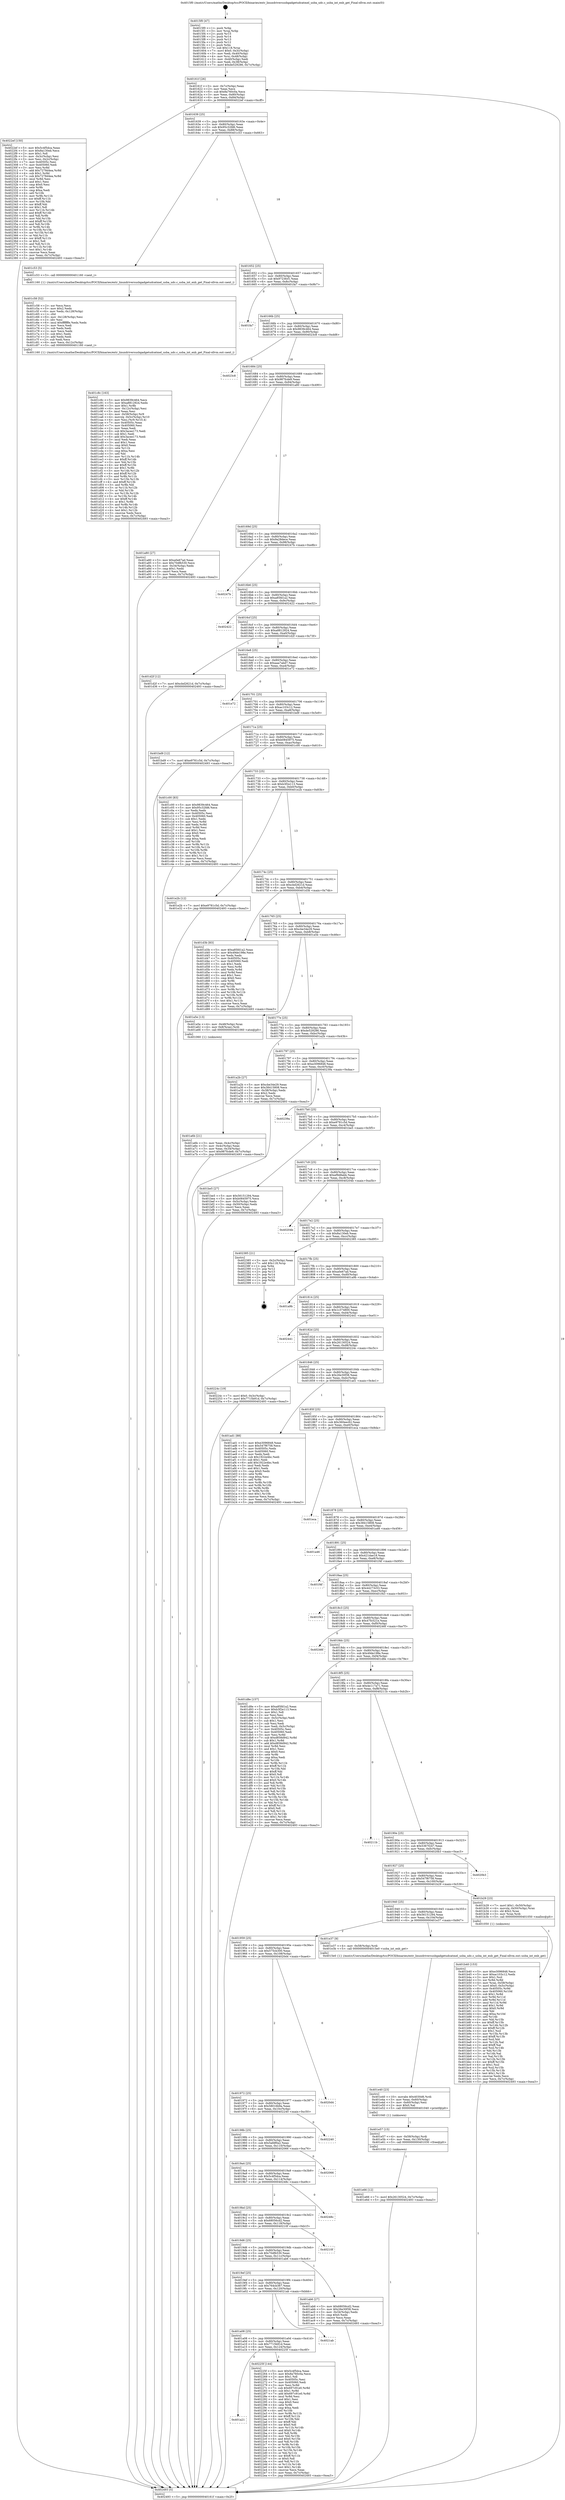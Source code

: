 digraph "0x4015f0" {
  label = "0x4015f0 (/mnt/c/Users/mathe/Desktop/tcc/POCII/binaries/extr_linuxdriversusbgadgetudcatmel_usba_udc.c_usba_int_enb_get_Final-ollvm.out::main(0))"
  labelloc = "t"
  node[shape=record]

  Entry [label="",width=0.3,height=0.3,shape=circle,fillcolor=black,style=filled]
  "0x40161f" [label="{
     0x40161f [26]\l
     | [instrs]\l
     &nbsp;&nbsp;0x40161f \<+3\>: mov -0x7c(%rbp),%eax\l
     &nbsp;&nbsp;0x401622 \<+2\>: mov %eax,%ecx\l
     &nbsp;&nbsp;0x401624 \<+6\>: sub $0x8a760c0a,%ecx\l
     &nbsp;&nbsp;0x40162a \<+3\>: mov %eax,-0x80(%rbp)\l
     &nbsp;&nbsp;0x40162d \<+6\>: mov %ecx,-0x84(%rbp)\l
     &nbsp;&nbsp;0x401633 \<+6\>: je 00000000004022ef \<main+0xcff\>\l
  }"]
  "0x4022ef" [label="{
     0x4022ef [150]\l
     | [instrs]\l
     &nbsp;&nbsp;0x4022ef \<+5\>: mov $0x5c4f5dca,%eax\l
     &nbsp;&nbsp;0x4022f4 \<+5\>: mov $0x8a130eb,%ecx\l
     &nbsp;&nbsp;0x4022f9 \<+2\>: mov $0x1,%dl\l
     &nbsp;&nbsp;0x4022fb \<+3\>: mov -0x3c(%rbp),%esi\l
     &nbsp;&nbsp;0x4022fe \<+3\>: mov %esi,-0x2c(%rbp)\l
     &nbsp;&nbsp;0x402301 \<+7\>: mov 0x40505c,%esi\l
     &nbsp;&nbsp;0x402308 \<+7\>: mov 0x405060,%edi\l
     &nbsp;&nbsp;0x40230f \<+3\>: mov %esi,%r8d\l
     &nbsp;&nbsp;0x402312 \<+7\>: add $0x7278d4ea,%r8d\l
     &nbsp;&nbsp;0x402319 \<+4\>: sub $0x1,%r8d\l
     &nbsp;&nbsp;0x40231d \<+7\>: sub $0x7278d4ea,%r8d\l
     &nbsp;&nbsp;0x402324 \<+4\>: imul %r8d,%esi\l
     &nbsp;&nbsp;0x402328 \<+3\>: and $0x1,%esi\l
     &nbsp;&nbsp;0x40232b \<+3\>: cmp $0x0,%esi\l
     &nbsp;&nbsp;0x40232e \<+4\>: sete %r9b\l
     &nbsp;&nbsp;0x402332 \<+3\>: cmp $0xa,%edi\l
     &nbsp;&nbsp;0x402335 \<+4\>: setl %r10b\l
     &nbsp;&nbsp;0x402339 \<+3\>: mov %r9b,%r11b\l
     &nbsp;&nbsp;0x40233c \<+4\>: xor $0xff,%r11b\l
     &nbsp;&nbsp;0x402340 \<+3\>: mov %r10b,%bl\l
     &nbsp;&nbsp;0x402343 \<+3\>: xor $0xff,%bl\l
     &nbsp;&nbsp;0x402346 \<+3\>: xor $0x1,%dl\l
     &nbsp;&nbsp;0x402349 \<+3\>: mov %r11b,%r14b\l
     &nbsp;&nbsp;0x40234c \<+4\>: and $0xff,%r14b\l
     &nbsp;&nbsp;0x402350 \<+3\>: and %dl,%r9b\l
     &nbsp;&nbsp;0x402353 \<+3\>: mov %bl,%r15b\l
     &nbsp;&nbsp;0x402356 \<+4\>: and $0xff,%r15b\l
     &nbsp;&nbsp;0x40235a \<+3\>: and %dl,%r10b\l
     &nbsp;&nbsp;0x40235d \<+3\>: or %r9b,%r14b\l
     &nbsp;&nbsp;0x402360 \<+3\>: or %r10b,%r15b\l
     &nbsp;&nbsp;0x402363 \<+3\>: xor %r15b,%r14b\l
     &nbsp;&nbsp;0x402366 \<+3\>: or %bl,%r11b\l
     &nbsp;&nbsp;0x402369 \<+4\>: xor $0xff,%r11b\l
     &nbsp;&nbsp;0x40236d \<+3\>: or $0x1,%dl\l
     &nbsp;&nbsp;0x402370 \<+3\>: and %dl,%r11b\l
     &nbsp;&nbsp;0x402373 \<+3\>: or %r11b,%r14b\l
     &nbsp;&nbsp;0x402376 \<+4\>: test $0x1,%r14b\l
     &nbsp;&nbsp;0x40237a \<+3\>: cmovne %ecx,%eax\l
     &nbsp;&nbsp;0x40237d \<+3\>: mov %eax,-0x7c(%rbp)\l
     &nbsp;&nbsp;0x402380 \<+5\>: jmp 0000000000402493 \<main+0xea3\>\l
  }"]
  "0x401639" [label="{
     0x401639 [25]\l
     | [instrs]\l
     &nbsp;&nbsp;0x401639 \<+5\>: jmp 000000000040163e \<main+0x4e\>\l
     &nbsp;&nbsp;0x40163e \<+3\>: mov -0x80(%rbp),%eax\l
     &nbsp;&nbsp;0x401641 \<+5\>: sub $0x95c32fd6,%eax\l
     &nbsp;&nbsp;0x401646 \<+6\>: mov %eax,-0x88(%rbp)\l
     &nbsp;&nbsp;0x40164c \<+6\>: je 0000000000401c53 \<main+0x663\>\l
  }"]
  Exit [label="",width=0.3,height=0.3,shape=circle,fillcolor=black,style=filled,peripheries=2]
  "0x401c53" [label="{
     0x401c53 [5]\l
     | [instrs]\l
     &nbsp;&nbsp;0x401c53 \<+5\>: call 0000000000401160 \<next_i\>\l
     | [calls]\l
     &nbsp;&nbsp;0x401160 \{1\} (/mnt/c/Users/mathe/Desktop/tcc/POCII/binaries/extr_linuxdriversusbgadgetudcatmel_usba_udc.c_usba_int_enb_get_Final-ollvm.out::next_i)\l
  }"]
  "0x401652" [label="{
     0x401652 [25]\l
     | [instrs]\l
     &nbsp;&nbsp;0x401652 \<+5\>: jmp 0000000000401657 \<main+0x67\>\l
     &nbsp;&nbsp;0x401657 \<+3\>: mov -0x80(%rbp),%eax\l
     &nbsp;&nbsp;0x40165a \<+5\>: sub $0x9723fcf1,%eax\l
     &nbsp;&nbsp;0x40165f \<+6\>: mov %eax,-0x8c(%rbp)\l
     &nbsp;&nbsp;0x401665 \<+6\>: je 0000000000401fa7 \<main+0x9b7\>\l
  }"]
  "0x401a21" [label="{
     0x401a21\l
  }", style=dashed]
  "0x401fa7" [label="{
     0x401fa7\l
  }", style=dashed]
  "0x40166b" [label="{
     0x40166b [25]\l
     | [instrs]\l
     &nbsp;&nbsp;0x40166b \<+5\>: jmp 0000000000401670 \<main+0x80\>\l
     &nbsp;&nbsp;0x401670 \<+3\>: mov -0x80(%rbp),%eax\l
     &nbsp;&nbsp;0x401673 \<+5\>: sub $0x9839c464,%eax\l
     &nbsp;&nbsp;0x401678 \<+6\>: mov %eax,-0x90(%rbp)\l
     &nbsp;&nbsp;0x40167e \<+6\>: je 00000000004023c8 \<main+0xdd8\>\l
  }"]
  "0x40225f" [label="{
     0x40225f [144]\l
     | [instrs]\l
     &nbsp;&nbsp;0x40225f \<+5\>: mov $0x5c4f5dca,%eax\l
     &nbsp;&nbsp;0x402264 \<+5\>: mov $0x8a760c0a,%ecx\l
     &nbsp;&nbsp;0x402269 \<+2\>: mov $0x1,%dl\l
     &nbsp;&nbsp;0x40226b \<+7\>: mov 0x40505c,%esi\l
     &nbsp;&nbsp;0x402272 \<+7\>: mov 0x405060,%edi\l
     &nbsp;&nbsp;0x402279 \<+3\>: mov %esi,%r8d\l
     &nbsp;&nbsp;0x40227c \<+7\>: sub $0x697c91e0,%r8d\l
     &nbsp;&nbsp;0x402283 \<+4\>: sub $0x1,%r8d\l
     &nbsp;&nbsp;0x402287 \<+7\>: add $0x697c91e0,%r8d\l
     &nbsp;&nbsp;0x40228e \<+4\>: imul %r8d,%esi\l
     &nbsp;&nbsp;0x402292 \<+3\>: and $0x1,%esi\l
     &nbsp;&nbsp;0x402295 \<+3\>: cmp $0x0,%esi\l
     &nbsp;&nbsp;0x402298 \<+4\>: sete %r9b\l
     &nbsp;&nbsp;0x40229c \<+3\>: cmp $0xa,%edi\l
     &nbsp;&nbsp;0x40229f \<+4\>: setl %r10b\l
     &nbsp;&nbsp;0x4022a3 \<+3\>: mov %r9b,%r11b\l
     &nbsp;&nbsp;0x4022a6 \<+4\>: xor $0xff,%r11b\l
     &nbsp;&nbsp;0x4022aa \<+3\>: mov %r10b,%bl\l
     &nbsp;&nbsp;0x4022ad \<+3\>: xor $0xff,%bl\l
     &nbsp;&nbsp;0x4022b0 \<+3\>: xor $0x0,%dl\l
     &nbsp;&nbsp;0x4022b3 \<+3\>: mov %r11b,%r14b\l
     &nbsp;&nbsp;0x4022b6 \<+4\>: and $0x0,%r14b\l
     &nbsp;&nbsp;0x4022ba \<+3\>: and %dl,%r9b\l
     &nbsp;&nbsp;0x4022bd \<+3\>: mov %bl,%r15b\l
     &nbsp;&nbsp;0x4022c0 \<+4\>: and $0x0,%r15b\l
     &nbsp;&nbsp;0x4022c4 \<+3\>: and %dl,%r10b\l
     &nbsp;&nbsp;0x4022c7 \<+3\>: or %r9b,%r14b\l
     &nbsp;&nbsp;0x4022ca \<+3\>: or %r10b,%r15b\l
     &nbsp;&nbsp;0x4022cd \<+3\>: xor %r15b,%r14b\l
     &nbsp;&nbsp;0x4022d0 \<+3\>: or %bl,%r11b\l
     &nbsp;&nbsp;0x4022d3 \<+4\>: xor $0xff,%r11b\l
     &nbsp;&nbsp;0x4022d7 \<+3\>: or $0x0,%dl\l
     &nbsp;&nbsp;0x4022da \<+3\>: and %dl,%r11b\l
     &nbsp;&nbsp;0x4022dd \<+3\>: or %r11b,%r14b\l
     &nbsp;&nbsp;0x4022e0 \<+4\>: test $0x1,%r14b\l
     &nbsp;&nbsp;0x4022e4 \<+3\>: cmovne %ecx,%eax\l
     &nbsp;&nbsp;0x4022e7 \<+3\>: mov %eax,-0x7c(%rbp)\l
     &nbsp;&nbsp;0x4022ea \<+5\>: jmp 0000000000402493 \<main+0xea3\>\l
  }"]
  "0x4023c8" [label="{
     0x4023c8\l
  }", style=dashed]
  "0x401684" [label="{
     0x401684 [25]\l
     | [instrs]\l
     &nbsp;&nbsp;0x401684 \<+5\>: jmp 0000000000401689 \<main+0x99\>\l
     &nbsp;&nbsp;0x401689 \<+3\>: mov -0x80(%rbp),%eax\l
     &nbsp;&nbsp;0x40168c \<+5\>: sub $0x987fcde9,%eax\l
     &nbsp;&nbsp;0x401691 \<+6\>: mov %eax,-0x94(%rbp)\l
     &nbsp;&nbsp;0x401697 \<+6\>: je 0000000000401a80 \<main+0x490\>\l
  }"]
  "0x401a08" [label="{
     0x401a08 [25]\l
     | [instrs]\l
     &nbsp;&nbsp;0x401a08 \<+5\>: jmp 0000000000401a0d \<main+0x41d\>\l
     &nbsp;&nbsp;0x401a0d \<+3\>: mov -0x80(%rbp),%eax\l
     &nbsp;&nbsp;0x401a10 \<+5\>: sub $0x7715b91d,%eax\l
     &nbsp;&nbsp;0x401a15 \<+6\>: mov %eax,-0x124(%rbp)\l
     &nbsp;&nbsp;0x401a1b \<+6\>: je 000000000040225f \<main+0xc6f\>\l
  }"]
  "0x401a80" [label="{
     0x401a80 [27]\l
     | [instrs]\l
     &nbsp;&nbsp;0x401a80 \<+5\>: mov $0xa0e67ad,%eax\l
     &nbsp;&nbsp;0x401a85 \<+5\>: mov $0x70dfb530,%ecx\l
     &nbsp;&nbsp;0x401a8a \<+3\>: mov -0x34(%rbp),%edx\l
     &nbsp;&nbsp;0x401a8d \<+3\>: cmp $0x1,%edx\l
     &nbsp;&nbsp;0x401a90 \<+3\>: cmovl %ecx,%eax\l
     &nbsp;&nbsp;0x401a93 \<+3\>: mov %eax,-0x7c(%rbp)\l
     &nbsp;&nbsp;0x401a96 \<+5\>: jmp 0000000000402493 \<main+0xea3\>\l
  }"]
  "0x40169d" [label="{
     0x40169d [25]\l
     | [instrs]\l
     &nbsp;&nbsp;0x40169d \<+5\>: jmp 00000000004016a2 \<main+0xb2\>\l
     &nbsp;&nbsp;0x4016a2 \<+3\>: mov -0x80(%rbp),%eax\l
     &nbsp;&nbsp;0x4016a5 \<+5\>: sub $0x9a28dece,%eax\l
     &nbsp;&nbsp;0x4016aa \<+6\>: mov %eax,-0x98(%rbp)\l
     &nbsp;&nbsp;0x4016b0 \<+6\>: je 000000000040247b \<main+0xe8b\>\l
  }"]
  "0x4021ab" [label="{
     0x4021ab\l
  }", style=dashed]
  "0x40247b" [label="{
     0x40247b\l
  }", style=dashed]
  "0x4016b6" [label="{
     0x4016b6 [25]\l
     | [instrs]\l
     &nbsp;&nbsp;0x4016b6 \<+5\>: jmp 00000000004016bb \<main+0xcb\>\l
     &nbsp;&nbsp;0x4016bb \<+3\>: mov -0x80(%rbp),%eax\l
     &nbsp;&nbsp;0x4016be \<+5\>: sub $0xa85fd1a2,%eax\l
     &nbsp;&nbsp;0x4016c3 \<+6\>: mov %eax,-0x9c(%rbp)\l
     &nbsp;&nbsp;0x4016c9 \<+6\>: je 0000000000402422 \<main+0xe32\>\l
  }"]
  "0x401e66" [label="{
     0x401e66 [12]\l
     | [instrs]\l
     &nbsp;&nbsp;0x401e66 \<+7\>: movl $0x26130524,-0x7c(%rbp)\l
     &nbsp;&nbsp;0x401e6d \<+5\>: jmp 0000000000402493 \<main+0xea3\>\l
  }"]
  "0x402422" [label="{
     0x402422\l
  }", style=dashed]
  "0x4016cf" [label="{
     0x4016cf [25]\l
     | [instrs]\l
     &nbsp;&nbsp;0x4016cf \<+5\>: jmp 00000000004016d4 \<main+0xe4\>\l
     &nbsp;&nbsp;0x4016d4 \<+3\>: mov -0x80(%rbp),%eax\l
     &nbsp;&nbsp;0x4016d7 \<+5\>: sub $0xa8812924,%eax\l
     &nbsp;&nbsp;0x4016dc \<+6\>: mov %eax,-0xa0(%rbp)\l
     &nbsp;&nbsp;0x4016e2 \<+6\>: je 0000000000401d2f \<main+0x73f\>\l
  }"]
  "0x401e57" [label="{
     0x401e57 [15]\l
     | [instrs]\l
     &nbsp;&nbsp;0x401e57 \<+4\>: mov -0x58(%rbp),%rdi\l
     &nbsp;&nbsp;0x401e5b \<+6\>: mov %eax,-0x130(%rbp)\l
     &nbsp;&nbsp;0x401e61 \<+5\>: call 0000000000401030 \<free@plt\>\l
     | [calls]\l
     &nbsp;&nbsp;0x401030 \{1\} (unknown)\l
  }"]
  "0x401d2f" [label="{
     0x401d2f [12]\l
     | [instrs]\l
     &nbsp;&nbsp;0x401d2f \<+7\>: movl $0xcbd2621d,-0x7c(%rbp)\l
     &nbsp;&nbsp;0x401d36 \<+5\>: jmp 0000000000402493 \<main+0xea3\>\l
  }"]
  "0x4016e8" [label="{
     0x4016e8 [25]\l
     | [instrs]\l
     &nbsp;&nbsp;0x4016e8 \<+5\>: jmp 00000000004016ed \<main+0xfd\>\l
     &nbsp;&nbsp;0x4016ed \<+3\>: mov -0x80(%rbp),%eax\l
     &nbsp;&nbsp;0x4016f0 \<+5\>: sub $0xaaa7abd7,%eax\l
     &nbsp;&nbsp;0x4016f5 \<+6\>: mov %eax,-0xa4(%rbp)\l
     &nbsp;&nbsp;0x4016fb \<+6\>: je 0000000000401e72 \<main+0x882\>\l
  }"]
  "0x401e40" [label="{
     0x401e40 [23]\l
     | [instrs]\l
     &nbsp;&nbsp;0x401e40 \<+10\>: movabs $0x4030d6,%rdi\l
     &nbsp;&nbsp;0x401e4a \<+3\>: mov %eax,-0x60(%rbp)\l
     &nbsp;&nbsp;0x401e4d \<+3\>: mov -0x60(%rbp),%esi\l
     &nbsp;&nbsp;0x401e50 \<+2\>: mov $0x0,%al\l
     &nbsp;&nbsp;0x401e52 \<+5\>: call 0000000000401040 \<printf@plt\>\l
     | [calls]\l
     &nbsp;&nbsp;0x401040 \{1\} (unknown)\l
  }"]
  "0x401e72" [label="{
     0x401e72\l
  }", style=dashed]
  "0x401701" [label="{
     0x401701 [25]\l
     | [instrs]\l
     &nbsp;&nbsp;0x401701 \<+5\>: jmp 0000000000401706 \<main+0x116\>\l
     &nbsp;&nbsp;0x401706 \<+3\>: mov -0x80(%rbp),%eax\l
     &nbsp;&nbsp;0x401709 \<+5\>: sub $0xac103c12,%eax\l
     &nbsp;&nbsp;0x40170e \<+6\>: mov %eax,-0xa8(%rbp)\l
     &nbsp;&nbsp;0x401714 \<+6\>: je 0000000000401bd9 \<main+0x5e9\>\l
  }"]
  "0x401c8c" [label="{
     0x401c8c [163]\l
     | [instrs]\l
     &nbsp;&nbsp;0x401c8c \<+5\>: mov $0x9839c464,%ecx\l
     &nbsp;&nbsp;0x401c91 \<+5\>: mov $0xa8812924,%edx\l
     &nbsp;&nbsp;0x401c96 \<+3\>: mov $0x1,%r8b\l
     &nbsp;&nbsp;0x401c99 \<+6\>: mov -0x12c(%rbp),%esi\l
     &nbsp;&nbsp;0x401c9f \<+3\>: imul %eax,%esi\l
     &nbsp;&nbsp;0x401ca2 \<+4\>: mov -0x58(%rbp),%r9\l
     &nbsp;&nbsp;0x401ca6 \<+4\>: movslq -0x5c(%rbp),%r10\l
     &nbsp;&nbsp;0x401caa \<+4\>: mov %esi,(%r9,%r10,4)\l
     &nbsp;&nbsp;0x401cae \<+7\>: mov 0x40505c,%eax\l
     &nbsp;&nbsp;0x401cb5 \<+7\>: mov 0x405060,%esi\l
     &nbsp;&nbsp;0x401cbc \<+2\>: mov %eax,%edi\l
     &nbsp;&nbsp;0x401cbe \<+6\>: sub $0x3acee173,%edi\l
     &nbsp;&nbsp;0x401cc4 \<+3\>: sub $0x1,%edi\l
     &nbsp;&nbsp;0x401cc7 \<+6\>: add $0x3acee173,%edi\l
     &nbsp;&nbsp;0x401ccd \<+3\>: imul %edi,%eax\l
     &nbsp;&nbsp;0x401cd0 \<+3\>: and $0x1,%eax\l
     &nbsp;&nbsp;0x401cd3 \<+3\>: cmp $0x0,%eax\l
     &nbsp;&nbsp;0x401cd6 \<+4\>: sete %r11b\l
     &nbsp;&nbsp;0x401cda \<+3\>: cmp $0xa,%esi\l
     &nbsp;&nbsp;0x401cdd \<+3\>: setl %bl\l
     &nbsp;&nbsp;0x401ce0 \<+3\>: mov %r11b,%r14b\l
     &nbsp;&nbsp;0x401ce3 \<+4\>: xor $0xff,%r14b\l
     &nbsp;&nbsp;0x401ce7 \<+3\>: mov %bl,%r15b\l
     &nbsp;&nbsp;0x401cea \<+4\>: xor $0xff,%r15b\l
     &nbsp;&nbsp;0x401cee \<+4\>: xor $0x1,%r8b\l
     &nbsp;&nbsp;0x401cf2 \<+3\>: mov %r14b,%r12b\l
     &nbsp;&nbsp;0x401cf5 \<+4\>: and $0xff,%r12b\l
     &nbsp;&nbsp;0x401cf9 \<+3\>: and %r8b,%r11b\l
     &nbsp;&nbsp;0x401cfc \<+3\>: mov %r15b,%r13b\l
     &nbsp;&nbsp;0x401cff \<+4\>: and $0xff,%r13b\l
     &nbsp;&nbsp;0x401d03 \<+3\>: and %r8b,%bl\l
     &nbsp;&nbsp;0x401d06 \<+3\>: or %r11b,%r12b\l
     &nbsp;&nbsp;0x401d09 \<+3\>: or %bl,%r13b\l
     &nbsp;&nbsp;0x401d0c \<+3\>: xor %r13b,%r12b\l
     &nbsp;&nbsp;0x401d0f \<+3\>: or %r15b,%r14b\l
     &nbsp;&nbsp;0x401d12 \<+4\>: xor $0xff,%r14b\l
     &nbsp;&nbsp;0x401d16 \<+4\>: or $0x1,%r8b\l
     &nbsp;&nbsp;0x401d1a \<+3\>: and %r8b,%r14b\l
     &nbsp;&nbsp;0x401d1d \<+3\>: or %r14b,%r12b\l
     &nbsp;&nbsp;0x401d20 \<+4\>: test $0x1,%r12b\l
     &nbsp;&nbsp;0x401d24 \<+3\>: cmovne %edx,%ecx\l
     &nbsp;&nbsp;0x401d27 \<+3\>: mov %ecx,-0x7c(%rbp)\l
     &nbsp;&nbsp;0x401d2a \<+5\>: jmp 0000000000402493 \<main+0xea3\>\l
  }"]
  "0x401bd9" [label="{
     0x401bd9 [12]\l
     | [instrs]\l
     &nbsp;&nbsp;0x401bd9 \<+7\>: movl $0xe9781c5d,-0x7c(%rbp)\l
     &nbsp;&nbsp;0x401be0 \<+5\>: jmp 0000000000402493 \<main+0xea3\>\l
  }"]
  "0x40171a" [label="{
     0x40171a [25]\l
     | [instrs]\l
     &nbsp;&nbsp;0x40171a \<+5\>: jmp 000000000040171f \<main+0x12f\>\l
     &nbsp;&nbsp;0x40171f \<+3\>: mov -0x80(%rbp),%eax\l
     &nbsp;&nbsp;0x401722 \<+5\>: sub $0xb0845975,%eax\l
     &nbsp;&nbsp;0x401727 \<+6\>: mov %eax,-0xac(%rbp)\l
     &nbsp;&nbsp;0x40172d \<+6\>: je 0000000000401c00 \<main+0x610\>\l
  }"]
  "0x401c58" [label="{
     0x401c58 [52]\l
     | [instrs]\l
     &nbsp;&nbsp;0x401c58 \<+2\>: xor %ecx,%ecx\l
     &nbsp;&nbsp;0x401c5a \<+5\>: mov $0x2,%edx\l
     &nbsp;&nbsp;0x401c5f \<+6\>: mov %edx,-0x128(%rbp)\l
     &nbsp;&nbsp;0x401c65 \<+1\>: cltd\l
     &nbsp;&nbsp;0x401c66 \<+6\>: mov -0x128(%rbp),%esi\l
     &nbsp;&nbsp;0x401c6c \<+2\>: idiv %esi\l
     &nbsp;&nbsp;0x401c6e \<+6\>: imul $0xfffffffe,%edx,%edx\l
     &nbsp;&nbsp;0x401c74 \<+2\>: mov %ecx,%edi\l
     &nbsp;&nbsp;0x401c76 \<+2\>: sub %edx,%edi\l
     &nbsp;&nbsp;0x401c78 \<+2\>: mov %ecx,%edx\l
     &nbsp;&nbsp;0x401c7a \<+3\>: sub $0x1,%edx\l
     &nbsp;&nbsp;0x401c7d \<+2\>: add %edx,%edi\l
     &nbsp;&nbsp;0x401c7f \<+2\>: sub %edi,%ecx\l
     &nbsp;&nbsp;0x401c81 \<+6\>: mov %ecx,-0x12c(%rbp)\l
     &nbsp;&nbsp;0x401c87 \<+5\>: call 0000000000401160 \<next_i\>\l
     | [calls]\l
     &nbsp;&nbsp;0x401160 \{1\} (/mnt/c/Users/mathe/Desktop/tcc/POCII/binaries/extr_linuxdriversusbgadgetudcatmel_usba_udc.c_usba_int_enb_get_Final-ollvm.out::next_i)\l
  }"]
  "0x401c00" [label="{
     0x401c00 [83]\l
     | [instrs]\l
     &nbsp;&nbsp;0x401c00 \<+5\>: mov $0x9839c464,%eax\l
     &nbsp;&nbsp;0x401c05 \<+5\>: mov $0x95c32fd6,%ecx\l
     &nbsp;&nbsp;0x401c0a \<+2\>: xor %edx,%edx\l
     &nbsp;&nbsp;0x401c0c \<+7\>: mov 0x40505c,%esi\l
     &nbsp;&nbsp;0x401c13 \<+7\>: mov 0x405060,%edi\l
     &nbsp;&nbsp;0x401c1a \<+3\>: sub $0x1,%edx\l
     &nbsp;&nbsp;0x401c1d \<+3\>: mov %esi,%r8d\l
     &nbsp;&nbsp;0x401c20 \<+3\>: add %edx,%r8d\l
     &nbsp;&nbsp;0x401c23 \<+4\>: imul %r8d,%esi\l
     &nbsp;&nbsp;0x401c27 \<+3\>: and $0x1,%esi\l
     &nbsp;&nbsp;0x401c2a \<+3\>: cmp $0x0,%esi\l
     &nbsp;&nbsp;0x401c2d \<+4\>: sete %r9b\l
     &nbsp;&nbsp;0x401c31 \<+3\>: cmp $0xa,%edi\l
     &nbsp;&nbsp;0x401c34 \<+4\>: setl %r10b\l
     &nbsp;&nbsp;0x401c38 \<+3\>: mov %r9b,%r11b\l
     &nbsp;&nbsp;0x401c3b \<+3\>: and %r10b,%r11b\l
     &nbsp;&nbsp;0x401c3e \<+3\>: xor %r10b,%r9b\l
     &nbsp;&nbsp;0x401c41 \<+3\>: or %r9b,%r11b\l
     &nbsp;&nbsp;0x401c44 \<+4\>: test $0x1,%r11b\l
     &nbsp;&nbsp;0x401c48 \<+3\>: cmovne %ecx,%eax\l
     &nbsp;&nbsp;0x401c4b \<+3\>: mov %eax,-0x7c(%rbp)\l
     &nbsp;&nbsp;0x401c4e \<+5\>: jmp 0000000000402493 \<main+0xea3\>\l
  }"]
  "0x401733" [label="{
     0x401733 [25]\l
     | [instrs]\l
     &nbsp;&nbsp;0x401733 \<+5\>: jmp 0000000000401738 \<main+0x148\>\l
     &nbsp;&nbsp;0x401738 \<+3\>: mov -0x80(%rbp),%eax\l
     &nbsp;&nbsp;0x40173b \<+5\>: sub $0xb3f2e113,%eax\l
     &nbsp;&nbsp;0x401740 \<+6\>: mov %eax,-0xb0(%rbp)\l
     &nbsp;&nbsp;0x401746 \<+6\>: je 0000000000401e2b \<main+0x83b\>\l
  }"]
  "0x401b40" [label="{
     0x401b40 [153]\l
     | [instrs]\l
     &nbsp;&nbsp;0x401b40 \<+5\>: mov $0xe3096848,%ecx\l
     &nbsp;&nbsp;0x401b45 \<+5\>: mov $0xac103c12,%edx\l
     &nbsp;&nbsp;0x401b4a \<+3\>: mov $0x1,%sil\l
     &nbsp;&nbsp;0x401b4d \<+3\>: xor %r8d,%r8d\l
     &nbsp;&nbsp;0x401b50 \<+4\>: mov %rax,-0x58(%rbp)\l
     &nbsp;&nbsp;0x401b54 \<+7\>: movl $0x0,-0x5c(%rbp)\l
     &nbsp;&nbsp;0x401b5b \<+8\>: mov 0x40505c,%r9d\l
     &nbsp;&nbsp;0x401b63 \<+8\>: mov 0x405060,%r10d\l
     &nbsp;&nbsp;0x401b6b \<+4\>: sub $0x1,%r8d\l
     &nbsp;&nbsp;0x401b6f \<+3\>: mov %r9d,%r11d\l
     &nbsp;&nbsp;0x401b72 \<+3\>: add %r8d,%r11d\l
     &nbsp;&nbsp;0x401b75 \<+4\>: imul %r11d,%r9d\l
     &nbsp;&nbsp;0x401b79 \<+4\>: and $0x1,%r9d\l
     &nbsp;&nbsp;0x401b7d \<+4\>: cmp $0x0,%r9d\l
     &nbsp;&nbsp;0x401b81 \<+3\>: sete %bl\l
     &nbsp;&nbsp;0x401b84 \<+4\>: cmp $0xa,%r10d\l
     &nbsp;&nbsp;0x401b88 \<+4\>: setl %r14b\l
     &nbsp;&nbsp;0x401b8c \<+3\>: mov %bl,%r15b\l
     &nbsp;&nbsp;0x401b8f \<+4\>: xor $0xff,%r15b\l
     &nbsp;&nbsp;0x401b93 \<+3\>: mov %r14b,%r12b\l
     &nbsp;&nbsp;0x401b96 \<+4\>: xor $0xff,%r12b\l
     &nbsp;&nbsp;0x401b9a \<+4\>: xor $0x1,%sil\l
     &nbsp;&nbsp;0x401b9e \<+3\>: mov %r15b,%r13b\l
     &nbsp;&nbsp;0x401ba1 \<+4\>: and $0xff,%r13b\l
     &nbsp;&nbsp;0x401ba5 \<+3\>: and %sil,%bl\l
     &nbsp;&nbsp;0x401ba8 \<+3\>: mov %r12b,%al\l
     &nbsp;&nbsp;0x401bab \<+2\>: and $0xff,%al\l
     &nbsp;&nbsp;0x401bad \<+3\>: and %sil,%r14b\l
     &nbsp;&nbsp;0x401bb0 \<+3\>: or %bl,%r13b\l
     &nbsp;&nbsp;0x401bb3 \<+3\>: or %r14b,%al\l
     &nbsp;&nbsp;0x401bb6 \<+3\>: xor %al,%r13b\l
     &nbsp;&nbsp;0x401bb9 \<+3\>: or %r12b,%r15b\l
     &nbsp;&nbsp;0x401bbc \<+4\>: xor $0xff,%r15b\l
     &nbsp;&nbsp;0x401bc0 \<+4\>: or $0x1,%sil\l
     &nbsp;&nbsp;0x401bc4 \<+3\>: and %sil,%r15b\l
     &nbsp;&nbsp;0x401bc7 \<+3\>: or %r15b,%r13b\l
     &nbsp;&nbsp;0x401bca \<+4\>: test $0x1,%r13b\l
     &nbsp;&nbsp;0x401bce \<+3\>: cmovne %edx,%ecx\l
     &nbsp;&nbsp;0x401bd1 \<+3\>: mov %ecx,-0x7c(%rbp)\l
     &nbsp;&nbsp;0x401bd4 \<+5\>: jmp 0000000000402493 \<main+0xea3\>\l
  }"]
  "0x401e2b" [label="{
     0x401e2b [12]\l
     | [instrs]\l
     &nbsp;&nbsp;0x401e2b \<+7\>: movl $0xe9781c5d,-0x7c(%rbp)\l
     &nbsp;&nbsp;0x401e32 \<+5\>: jmp 0000000000402493 \<main+0xea3\>\l
  }"]
  "0x40174c" [label="{
     0x40174c [25]\l
     | [instrs]\l
     &nbsp;&nbsp;0x40174c \<+5\>: jmp 0000000000401751 \<main+0x161\>\l
     &nbsp;&nbsp;0x401751 \<+3\>: mov -0x80(%rbp),%eax\l
     &nbsp;&nbsp;0x401754 \<+5\>: sub $0xcbd2621d,%eax\l
     &nbsp;&nbsp;0x401759 \<+6\>: mov %eax,-0xb4(%rbp)\l
     &nbsp;&nbsp;0x40175f \<+6\>: je 0000000000401d3b \<main+0x74b\>\l
  }"]
  "0x4019ef" [label="{
     0x4019ef [25]\l
     | [instrs]\l
     &nbsp;&nbsp;0x4019ef \<+5\>: jmp 00000000004019f4 \<main+0x404\>\l
     &nbsp;&nbsp;0x4019f4 \<+3\>: mov -0x80(%rbp),%eax\l
     &nbsp;&nbsp;0x4019f7 \<+5\>: sub $0x764cb367,%eax\l
     &nbsp;&nbsp;0x4019fc \<+6\>: mov %eax,-0x120(%rbp)\l
     &nbsp;&nbsp;0x401a02 \<+6\>: je 00000000004021ab \<main+0xbbb\>\l
  }"]
  "0x401d3b" [label="{
     0x401d3b [83]\l
     | [instrs]\l
     &nbsp;&nbsp;0x401d3b \<+5\>: mov $0xa85fd1a2,%eax\l
     &nbsp;&nbsp;0x401d40 \<+5\>: mov $0x49de198e,%ecx\l
     &nbsp;&nbsp;0x401d45 \<+2\>: xor %edx,%edx\l
     &nbsp;&nbsp;0x401d47 \<+7\>: mov 0x40505c,%esi\l
     &nbsp;&nbsp;0x401d4e \<+7\>: mov 0x405060,%edi\l
     &nbsp;&nbsp;0x401d55 \<+3\>: sub $0x1,%edx\l
     &nbsp;&nbsp;0x401d58 \<+3\>: mov %esi,%r8d\l
     &nbsp;&nbsp;0x401d5b \<+3\>: add %edx,%r8d\l
     &nbsp;&nbsp;0x401d5e \<+4\>: imul %r8d,%esi\l
     &nbsp;&nbsp;0x401d62 \<+3\>: and $0x1,%esi\l
     &nbsp;&nbsp;0x401d65 \<+3\>: cmp $0x0,%esi\l
     &nbsp;&nbsp;0x401d68 \<+4\>: sete %r9b\l
     &nbsp;&nbsp;0x401d6c \<+3\>: cmp $0xa,%edi\l
     &nbsp;&nbsp;0x401d6f \<+4\>: setl %r10b\l
     &nbsp;&nbsp;0x401d73 \<+3\>: mov %r9b,%r11b\l
     &nbsp;&nbsp;0x401d76 \<+3\>: and %r10b,%r11b\l
     &nbsp;&nbsp;0x401d79 \<+3\>: xor %r10b,%r9b\l
     &nbsp;&nbsp;0x401d7c \<+3\>: or %r9b,%r11b\l
     &nbsp;&nbsp;0x401d7f \<+4\>: test $0x1,%r11b\l
     &nbsp;&nbsp;0x401d83 \<+3\>: cmovne %ecx,%eax\l
     &nbsp;&nbsp;0x401d86 \<+3\>: mov %eax,-0x7c(%rbp)\l
     &nbsp;&nbsp;0x401d89 \<+5\>: jmp 0000000000402493 \<main+0xea3\>\l
  }"]
  "0x401765" [label="{
     0x401765 [25]\l
     | [instrs]\l
     &nbsp;&nbsp;0x401765 \<+5\>: jmp 000000000040176a \<main+0x17a\>\l
     &nbsp;&nbsp;0x40176a \<+3\>: mov -0x80(%rbp),%eax\l
     &nbsp;&nbsp;0x40176d \<+5\>: sub $0xcbe34e29,%eax\l
     &nbsp;&nbsp;0x401772 \<+6\>: mov %eax,-0xb8(%rbp)\l
     &nbsp;&nbsp;0x401778 \<+6\>: je 0000000000401a5e \<main+0x46e\>\l
  }"]
  "0x401ab6" [label="{
     0x401ab6 [27]\l
     | [instrs]\l
     &nbsp;&nbsp;0x401ab6 \<+5\>: mov $0x68056cd2,%eax\l
     &nbsp;&nbsp;0x401abb \<+5\>: mov $0x26e30f38,%ecx\l
     &nbsp;&nbsp;0x401ac0 \<+3\>: mov -0x34(%rbp),%edx\l
     &nbsp;&nbsp;0x401ac3 \<+3\>: cmp $0x0,%edx\l
     &nbsp;&nbsp;0x401ac6 \<+3\>: cmove %ecx,%eax\l
     &nbsp;&nbsp;0x401ac9 \<+3\>: mov %eax,-0x7c(%rbp)\l
     &nbsp;&nbsp;0x401acc \<+5\>: jmp 0000000000402493 \<main+0xea3\>\l
  }"]
  "0x401a5e" [label="{
     0x401a5e [13]\l
     | [instrs]\l
     &nbsp;&nbsp;0x401a5e \<+4\>: mov -0x48(%rbp),%rax\l
     &nbsp;&nbsp;0x401a62 \<+4\>: mov 0x8(%rax),%rdi\l
     &nbsp;&nbsp;0x401a66 \<+5\>: call 0000000000401060 \<atoi@plt\>\l
     | [calls]\l
     &nbsp;&nbsp;0x401060 \{1\} (unknown)\l
  }"]
  "0x40177e" [label="{
     0x40177e [25]\l
     | [instrs]\l
     &nbsp;&nbsp;0x40177e \<+5\>: jmp 0000000000401783 \<main+0x193\>\l
     &nbsp;&nbsp;0x401783 \<+3\>: mov -0x80(%rbp),%eax\l
     &nbsp;&nbsp;0x401786 \<+5\>: sub $0xde529286,%eax\l
     &nbsp;&nbsp;0x40178b \<+6\>: mov %eax,-0xbc(%rbp)\l
     &nbsp;&nbsp;0x401791 \<+6\>: je 0000000000401a2b \<main+0x43b\>\l
  }"]
  "0x4019d6" [label="{
     0x4019d6 [25]\l
     | [instrs]\l
     &nbsp;&nbsp;0x4019d6 \<+5\>: jmp 00000000004019db \<main+0x3eb\>\l
     &nbsp;&nbsp;0x4019db \<+3\>: mov -0x80(%rbp),%eax\l
     &nbsp;&nbsp;0x4019de \<+5\>: sub $0x70dfb530,%eax\l
     &nbsp;&nbsp;0x4019e3 \<+6\>: mov %eax,-0x11c(%rbp)\l
     &nbsp;&nbsp;0x4019e9 \<+6\>: je 0000000000401ab6 \<main+0x4c6\>\l
  }"]
  "0x401a2b" [label="{
     0x401a2b [27]\l
     | [instrs]\l
     &nbsp;&nbsp;0x401a2b \<+5\>: mov $0xcbe34e29,%eax\l
     &nbsp;&nbsp;0x401a30 \<+5\>: mov $0x38415808,%ecx\l
     &nbsp;&nbsp;0x401a35 \<+3\>: mov -0x38(%rbp),%edx\l
     &nbsp;&nbsp;0x401a38 \<+3\>: cmp $0x2,%edx\l
     &nbsp;&nbsp;0x401a3b \<+3\>: cmovne %ecx,%eax\l
     &nbsp;&nbsp;0x401a3e \<+3\>: mov %eax,-0x7c(%rbp)\l
     &nbsp;&nbsp;0x401a41 \<+5\>: jmp 0000000000402493 \<main+0xea3\>\l
  }"]
  "0x401797" [label="{
     0x401797 [25]\l
     | [instrs]\l
     &nbsp;&nbsp;0x401797 \<+5\>: jmp 000000000040179c \<main+0x1ac\>\l
     &nbsp;&nbsp;0x40179c \<+3\>: mov -0x80(%rbp),%eax\l
     &nbsp;&nbsp;0x40179f \<+5\>: sub $0xe3096848,%eax\l
     &nbsp;&nbsp;0x4017a4 \<+6\>: mov %eax,-0xc0(%rbp)\l
     &nbsp;&nbsp;0x4017aa \<+6\>: je 000000000040239a \<main+0xdaa\>\l
  }"]
  "0x402493" [label="{
     0x402493 [5]\l
     | [instrs]\l
     &nbsp;&nbsp;0x402493 \<+5\>: jmp 000000000040161f \<main+0x2f\>\l
  }"]
  "0x4015f0" [label="{
     0x4015f0 [47]\l
     | [instrs]\l
     &nbsp;&nbsp;0x4015f0 \<+1\>: push %rbp\l
     &nbsp;&nbsp;0x4015f1 \<+3\>: mov %rsp,%rbp\l
     &nbsp;&nbsp;0x4015f4 \<+2\>: push %r15\l
     &nbsp;&nbsp;0x4015f6 \<+2\>: push %r14\l
     &nbsp;&nbsp;0x4015f8 \<+2\>: push %r13\l
     &nbsp;&nbsp;0x4015fa \<+2\>: push %r12\l
     &nbsp;&nbsp;0x4015fc \<+1\>: push %rbx\l
     &nbsp;&nbsp;0x4015fd \<+7\>: sub $0x118,%rsp\l
     &nbsp;&nbsp;0x401604 \<+7\>: movl $0x0,-0x3c(%rbp)\l
     &nbsp;&nbsp;0x40160b \<+3\>: mov %edi,-0x40(%rbp)\l
     &nbsp;&nbsp;0x40160e \<+4\>: mov %rsi,-0x48(%rbp)\l
     &nbsp;&nbsp;0x401612 \<+3\>: mov -0x40(%rbp),%edi\l
     &nbsp;&nbsp;0x401615 \<+3\>: mov %edi,-0x38(%rbp)\l
     &nbsp;&nbsp;0x401618 \<+7\>: movl $0xde529286,-0x7c(%rbp)\l
  }"]
  "0x401a6b" [label="{
     0x401a6b [21]\l
     | [instrs]\l
     &nbsp;&nbsp;0x401a6b \<+3\>: mov %eax,-0x4c(%rbp)\l
     &nbsp;&nbsp;0x401a6e \<+3\>: mov -0x4c(%rbp),%eax\l
     &nbsp;&nbsp;0x401a71 \<+3\>: mov %eax,-0x34(%rbp)\l
     &nbsp;&nbsp;0x401a74 \<+7\>: movl $0x987fcde9,-0x7c(%rbp)\l
     &nbsp;&nbsp;0x401a7b \<+5\>: jmp 0000000000402493 \<main+0xea3\>\l
  }"]
  "0x40210f" [label="{
     0x40210f\l
  }", style=dashed]
  "0x40239a" [label="{
     0x40239a\l
  }", style=dashed]
  "0x4017b0" [label="{
     0x4017b0 [25]\l
     | [instrs]\l
     &nbsp;&nbsp;0x4017b0 \<+5\>: jmp 00000000004017b5 \<main+0x1c5\>\l
     &nbsp;&nbsp;0x4017b5 \<+3\>: mov -0x80(%rbp),%eax\l
     &nbsp;&nbsp;0x4017b8 \<+5\>: sub $0xe9781c5d,%eax\l
     &nbsp;&nbsp;0x4017bd \<+6\>: mov %eax,-0xc4(%rbp)\l
     &nbsp;&nbsp;0x4017c3 \<+6\>: je 0000000000401be5 \<main+0x5f5\>\l
  }"]
  "0x4019bd" [label="{
     0x4019bd [25]\l
     | [instrs]\l
     &nbsp;&nbsp;0x4019bd \<+5\>: jmp 00000000004019c2 \<main+0x3d2\>\l
     &nbsp;&nbsp;0x4019c2 \<+3\>: mov -0x80(%rbp),%eax\l
     &nbsp;&nbsp;0x4019c5 \<+5\>: sub $0x68056cd2,%eax\l
     &nbsp;&nbsp;0x4019ca \<+6\>: mov %eax,-0x118(%rbp)\l
     &nbsp;&nbsp;0x4019d0 \<+6\>: je 000000000040210f \<main+0xb1f\>\l
  }"]
  "0x401be5" [label="{
     0x401be5 [27]\l
     | [instrs]\l
     &nbsp;&nbsp;0x401be5 \<+5\>: mov $0x56151294,%eax\l
     &nbsp;&nbsp;0x401bea \<+5\>: mov $0xb0845975,%ecx\l
     &nbsp;&nbsp;0x401bef \<+3\>: mov -0x5c(%rbp),%edx\l
     &nbsp;&nbsp;0x401bf2 \<+3\>: cmp -0x50(%rbp),%edx\l
     &nbsp;&nbsp;0x401bf5 \<+3\>: cmovl %ecx,%eax\l
     &nbsp;&nbsp;0x401bf8 \<+3\>: mov %eax,-0x7c(%rbp)\l
     &nbsp;&nbsp;0x401bfb \<+5\>: jmp 0000000000402493 \<main+0xea3\>\l
  }"]
  "0x4017c9" [label="{
     0x4017c9 [25]\l
     | [instrs]\l
     &nbsp;&nbsp;0x4017c9 \<+5\>: jmp 00000000004017ce \<main+0x1de\>\l
     &nbsp;&nbsp;0x4017ce \<+3\>: mov -0x80(%rbp),%eax\l
     &nbsp;&nbsp;0x4017d1 \<+5\>: sub $0xef9d8abb,%eax\l
     &nbsp;&nbsp;0x4017d6 \<+6\>: mov %eax,-0xc8(%rbp)\l
     &nbsp;&nbsp;0x4017dc \<+6\>: je 000000000040204b \<main+0xa5b\>\l
  }"]
  "0x40248c" [label="{
     0x40248c\l
  }", style=dashed]
  "0x40204b" [label="{
     0x40204b\l
  }", style=dashed]
  "0x4017e2" [label="{
     0x4017e2 [25]\l
     | [instrs]\l
     &nbsp;&nbsp;0x4017e2 \<+5\>: jmp 00000000004017e7 \<main+0x1f7\>\l
     &nbsp;&nbsp;0x4017e7 \<+3\>: mov -0x80(%rbp),%eax\l
     &nbsp;&nbsp;0x4017ea \<+5\>: sub $0x8a130eb,%eax\l
     &nbsp;&nbsp;0x4017ef \<+6\>: mov %eax,-0xcc(%rbp)\l
     &nbsp;&nbsp;0x4017f5 \<+6\>: je 0000000000402385 \<main+0xd95\>\l
  }"]
  "0x4019a4" [label="{
     0x4019a4 [25]\l
     | [instrs]\l
     &nbsp;&nbsp;0x4019a4 \<+5\>: jmp 00000000004019a9 \<main+0x3b9\>\l
     &nbsp;&nbsp;0x4019a9 \<+3\>: mov -0x80(%rbp),%eax\l
     &nbsp;&nbsp;0x4019ac \<+5\>: sub $0x5c4f5dca,%eax\l
     &nbsp;&nbsp;0x4019b1 \<+6\>: mov %eax,-0x114(%rbp)\l
     &nbsp;&nbsp;0x4019b7 \<+6\>: je 000000000040248c \<main+0xe9c\>\l
  }"]
  "0x402385" [label="{
     0x402385 [21]\l
     | [instrs]\l
     &nbsp;&nbsp;0x402385 \<+3\>: mov -0x2c(%rbp),%eax\l
     &nbsp;&nbsp;0x402388 \<+7\>: add $0x118,%rsp\l
     &nbsp;&nbsp;0x40238f \<+1\>: pop %rbx\l
     &nbsp;&nbsp;0x402390 \<+2\>: pop %r12\l
     &nbsp;&nbsp;0x402392 \<+2\>: pop %r13\l
     &nbsp;&nbsp;0x402394 \<+2\>: pop %r14\l
     &nbsp;&nbsp;0x402396 \<+2\>: pop %r15\l
     &nbsp;&nbsp;0x402398 \<+1\>: pop %rbp\l
     &nbsp;&nbsp;0x402399 \<+1\>: ret\l
  }"]
  "0x4017fb" [label="{
     0x4017fb [25]\l
     | [instrs]\l
     &nbsp;&nbsp;0x4017fb \<+5\>: jmp 0000000000401800 \<main+0x210\>\l
     &nbsp;&nbsp;0x401800 \<+3\>: mov -0x80(%rbp),%eax\l
     &nbsp;&nbsp;0x401803 \<+5\>: sub $0xa0e67ad,%eax\l
     &nbsp;&nbsp;0x401808 \<+6\>: mov %eax,-0xd0(%rbp)\l
     &nbsp;&nbsp;0x40180e \<+6\>: je 0000000000401a9b \<main+0x4ab\>\l
  }"]
  "0x402066" [label="{
     0x402066\l
  }", style=dashed]
  "0x401a9b" [label="{
     0x401a9b\l
  }", style=dashed]
  "0x401814" [label="{
     0x401814 [25]\l
     | [instrs]\l
     &nbsp;&nbsp;0x401814 \<+5\>: jmp 0000000000401819 \<main+0x229\>\l
     &nbsp;&nbsp;0x401819 \<+3\>: mov -0x80(%rbp),%eax\l
     &nbsp;&nbsp;0x40181c \<+5\>: sub $0x1c374800,%eax\l
     &nbsp;&nbsp;0x401821 \<+6\>: mov %eax,-0xd4(%rbp)\l
     &nbsp;&nbsp;0x401827 \<+6\>: je 0000000000402441 \<main+0xe51\>\l
  }"]
  "0x40198b" [label="{
     0x40198b [25]\l
     | [instrs]\l
     &nbsp;&nbsp;0x40198b \<+5\>: jmp 0000000000401990 \<main+0x3a0\>\l
     &nbsp;&nbsp;0x401990 \<+3\>: mov -0x80(%rbp),%eax\l
     &nbsp;&nbsp;0x401993 \<+5\>: sub $0x5afdf0a2,%eax\l
     &nbsp;&nbsp;0x401998 \<+6\>: mov %eax,-0x110(%rbp)\l
     &nbsp;&nbsp;0x40199e \<+6\>: je 0000000000402066 \<main+0xa76\>\l
  }"]
  "0x402441" [label="{
     0x402441\l
  }", style=dashed]
  "0x40182d" [label="{
     0x40182d [25]\l
     | [instrs]\l
     &nbsp;&nbsp;0x40182d \<+5\>: jmp 0000000000401832 \<main+0x242\>\l
     &nbsp;&nbsp;0x401832 \<+3\>: mov -0x80(%rbp),%eax\l
     &nbsp;&nbsp;0x401835 \<+5\>: sub $0x26130524,%eax\l
     &nbsp;&nbsp;0x40183a \<+6\>: mov %eax,-0xd8(%rbp)\l
     &nbsp;&nbsp;0x401840 \<+6\>: je 000000000040224c \<main+0xc5c\>\l
  }"]
  "0x402240" [label="{
     0x402240\l
  }", style=dashed]
  "0x40224c" [label="{
     0x40224c [19]\l
     | [instrs]\l
     &nbsp;&nbsp;0x40224c \<+7\>: movl $0x0,-0x3c(%rbp)\l
     &nbsp;&nbsp;0x402253 \<+7\>: movl $0x7715b91d,-0x7c(%rbp)\l
     &nbsp;&nbsp;0x40225a \<+5\>: jmp 0000000000402493 \<main+0xea3\>\l
  }"]
  "0x401846" [label="{
     0x401846 [25]\l
     | [instrs]\l
     &nbsp;&nbsp;0x401846 \<+5\>: jmp 000000000040184b \<main+0x25b\>\l
     &nbsp;&nbsp;0x40184b \<+3\>: mov -0x80(%rbp),%eax\l
     &nbsp;&nbsp;0x40184e \<+5\>: sub $0x26e30f38,%eax\l
     &nbsp;&nbsp;0x401853 \<+6\>: mov %eax,-0xdc(%rbp)\l
     &nbsp;&nbsp;0x401859 \<+6\>: je 0000000000401ad1 \<main+0x4e1\>\l
  }"]
  "0x401972" [label="{
     0x401972 [25]\l
     | [instrs]\l
     &nbsp;&nbsp;0x401972 \<+5\>: jmp 0000000000401977 \<main+0x387\>\l
     &nbsp;&nbsp;0x401977 \<+3\>: mov -0x80(%rbp),%eax\l
     &nbsp;&nbsp;0x40197a \<+5\>: sub $0x58016b9a,%eax\l
     &nbsp;&nbsp;0x40197f \<+6\>: mov %eax,-0x10c(%rbp)\l
     &nbsp;&nbsp;0x401985 \<+6\>: je 0000000000402240 \<main+0xc50\>\l
  }"]
  "0x401ad1" [label="{
     0x401ad1 [88]\l
     | [instrs]\l
     &nbsp;&nbsp;0x401ad1 \<+5\>: mov $0xe3096848,%eax\l
     &nbsp;&nbsp;0x401ad6 \<+5\>: mov $0x547f6758,%ecx\l
     &nbsp;&nbsp;0x401adb \<+7\>: mov 0x40505c,%edx\l
     &nbsp;&nbsp;0x401ae2 \<+7\>: mov 0x405060,%esi\l
     &nbsp;&nbsp;0x401ae9 \<+2\>: mov %edx,%edi\l
     &nbsp;&nbsp;0x401aeb \<+6\>: sub $0x1922e4bc,%edi\l
     &nbsp;&nbsp;0x401af1 \<+3\>: sub $0x1,%edi\l
     &nbsp;&nbsp;0x401af4 \<+6\>: add $0x1922e4bc,%edi\l
     &nbsp;&nbsp;0x401afa \<+3\>: imul %edi,%edx\l
     &nbsp;&nbsp;0x401afd \<+3\>: and $0x1,%edx\l
     &nbsp;&nbsp;0x401b00 \<+3\>: cmp $0x0,%edx\l
     &nbsp;&nbsp;0x401b03 \<+4\>: sete %r8b\l
     &nbsp;&nbsp;0x401b07 \<+3\>: cmp $0xa,%esi\l
     &nbsp;&nbsp;0x401b0a \<+4\>: setl %r9b\l
     &nbsp;&nbsp;0x401b0e \<+3\>: mov %r8b,%r10b\l
     &nbsp;&nbsp;0x401b11 \<+3\>: and %r9b,%r10b\l
     &nbsp;&nbsp;0x401b14 \<+3\>: xor %r9b,%r8b\l
     &nbsp;&nbsp;0x401b17 \<+3\>: or %r8b,%r10b\l
     &nbsp;&nbsp;0x401b1a \<+4\>: test $0x1,%r10b\l
     &nbsp;&nbsp;0x401b1e \<+3\>: cmovne %ecx,%eax\l
     &nbsp;&nbsp;0x401b21 \<+3\>: mov %eax,-0x7c(%rbp)\l
     &nbsp;&nbsp;0x401b24 \<+5\>: jmp 0000000000402493 \<main+0xea3\>\l
  }"]
  "0x40185f" [label="{
     0x40185f [25]\l
     | [instrs]\l
     &nbsp;&nbsp;0x40185f \<+5\>: jmp 0000000000401864 \<main+0x274\>\l
     &nbsp;&nbsp;0x401864 \<+3\>: mov -0x80(%rbp),%eax\l
     &nbsp;&nbsp;0x401867 \<+5\>: sub $0x360eec62,%eax\l
     &nbsp;&nbsp;0x40186c \<+6\>: mov %eax,-0xe0(%rbp)\l
     &nbsp;&nbsp;0x401872 \<+6\>: je 0000000000401eca \<main+0x8da\>\l
  }"]
  "0x4020d4" [label="{
     0x4020d4\l
  }", style=dashed]
  "0x401eca" [label="{
     0x401eca\l
  }", style=dashed]
  "0x401878" [label="{
     0x401878 [25]\l
     | [instrs]\l
     &nbsp;&nbsp;0x401878 \<+5\>: jmp 000000000040187d \<main+0x28d\>\l
     &nbsp;&nbsp;0x40187d \<+3\>: mov -0x80(%rbp),%eax\l
     &nbsp;&nbsp;0x401880 \<+5\>: sub $0x38415808,%eax\l
     &nbsp;&nbsp;0x401885 \<+6\>: mov %eax,-0xe4(%rbp)\l
     &nbsp;&nbsp;0x40188b \<+6\>: je 0000000000401a46 \<main+0x456\>\l
  }"]
  "0x401959" [label="{
     0x401959 [25]\l
     | [instrs]\l
     &nbsp;&nbsp;0x401959 \<+5\>: jmp 000000000040195e \<main+0x36e\>\l
     &nbsp;&nbsp;0x40195e \<+3\>: mov -0x80(%rbp),%eax\l
     &nbsp;&nbsp;0x401961 \<+5\>: sub $0x575cb300,%eax\l
     &nbsp;&nbsp;0x401966 \<+6\>: mov %eax,-0x108(%rbp)\l
     &nbsp;&nbsp;0x40196c \<+6\>: je 00000000004020d4 \<main+0xae4\>\l
  }"]
  "0x401a46" [label="{
     0x401a46\l
  }", style=dashed]
  "0x401891" [label="{
     0x401891 [25]\l
     | [instrs]\l
     &nbsp;&nbsp;0x401891 \<+5\>: jmp 0000000000401896 \<main+0x2a6\>\l
     &nbsp;&nbsp;0x401896 \<+3\>: mov -0x80(%rbp),%eax\l
     &nbsp;&nbsp;0x401899 \<+5\>: sub $0x421dae18,%eax\l
     &nbsp;&nbsp;0x40189e \<+6\>: mov %eax,-0xe8(%rbp)\l
     &nbsp;&nbsp;0x4018a4 \<+6\>: je 0000000000401f4f \<main+0x95f\>\l
  }"]
  "0x401e37" [label="{
     0x401e37 [9]\l
     | [instrs]\l
     &nbsp;&nbsp;0x401e37 \<+4\>: mov -0x58(%rbp),%rdi\l
     &nbsp;&nbsp;0x401e3b \<+5\>: call 00000000004015e0 \<usba_int_enb_get\>\l
     | [calls]\l
     &nbsp;&nbsp;0x4015e0 \{1\} (/mnt/c/Users/mathe/Desktop/tcc/POCII/binaries/extr_linuxdriversusbgadgetudcatmel_usba_udc.c_usba_int_enb_get_Final-ollvm.out::usba_int_enb_get)\l
  }"]
  "0x401f4f" [label="{
     0x401f4f\l
  }", style=dashed]
  "0x4018aa" [label="{
     0x4018aa [25]\l
     | [instrs]\l
     &nbsp;&nbsp;0x4018aa \<+5\>: jmp 00000000004018af \<main+0x2bf\>\l
     &nbsp;&nbsp;0x4018af \<+3\>: mov -0x80(%rbp),%eax\l
     &nbsp;&nbsp;0x4018b2 \<+5\>: sub $0x44273c53,%eax\l
     &nbsp;&nbsp;0x4018b7 \<+6\>: mov %eax,-0xec(%rbp)\l
     &nbsp;&nbsp;0x4018bd \<+6\>: je 0000000000401f43 \<main+0x953\>\l
  }"]
  "0x401940" [label="{
     0x401940 [25]\l
     | [instrs]\l
     &nbsp;&nbsp;0x401940 \<+5\>: jmp 0000000000401945 \<main+0x355\>\l
     &nbsp;&nbsp;0x401945 \<+3\>: mov -0x80(%rbp),%eax\l
     &nbsp;&nbsp;0x401948 \<+5\>: sub $0x56151294,%eax\l
     &nbsp;&nbsp;0x40194d \<+6\>: mov %eax,-0x104(%rbp)\l
     &nbsp;&nbsp;0x401953 \<+6\>: je 0000000000401e37 \<main+0x847\>\l
  }"]
  "0x401f43" [label="{
     0x401f43\l
  }", style=dashed]
  "0x4018c3" [label="{
     0x4018c3 [25]\l
     | [instrs]\l
     &nbsp;&nbsp;0x4018c3 \<+5\>: jmp 00000000004018c8 \<main+0x2d8\>\l
     &nbsp;&nbsp;0x4018c8 \<+3\>: mov -0x80(%rbp),%eax\l
     &nbsp;&nbsp;0x4018cb \<+5\>: sub $0x47fc521e,%eax\l
     &nbsp;&nbsp;0x4018d0 \<+6\>: mov %eax,-0xf0(%rbp)\l
     &nbsp;&nbsp;0x4018d6 \<+6\>: je 000000000040246f \<main+0xe7f\>\l
  }"]
  "0x401b29" [label="{
     0x401b29 [23]\l
     | [instrs]\l
     &nbsp;&nbsp;0x401b29 \<+7\>: movl $0x1,-0x50(%rbp)\l
     &nbsp;&nbsp;0x401b30 \<+4\>: movslq -0x50(%rbp),%rax\l
     &nbsp;&nbsp;0x401b34 \<+4\>: shl $0x2,%rax\l
     &nbsp;&nbsp;0x401b38 \<+3\>: mov %rax,%rdi\l
     &nbsp;&nbsp;0x401b3b \<+5\>: call 0000000000401050 \<malloc@plt\>\l
     | [calls]\l
     &nbsp;&nbsp;0x401050 \{1\} (unknown)\l
  }"]
  "0x40246f" [label="{
     0x40246f\l
  }", style=dashed]
  "0x4018dc" [label="{
     0x4018dc [25]\l
     | [instrs]\l
     &nbsp;&nbsp;0x4018dc \<+5\>: jmp 00000000004018e1 \<main+0x2f1\>\l
     &nbsp;&nbsp;0x4018e1 \<+3\>: mov -0x80(%rbp),%eax\l
     &nbsp;&nbsp;0x4018e4 \<+5\>: sub $0x49de198e,%eax\l
     &nbsp;&nbsp;0x4018e9 \<+6\>: mov %eax,-0xf4(%rbp)\l
     &nbsp;&nbsp;0x4018ef \<+6\>: je 0000000000401d8e \<main+0x79e\>\l
  }"]
  "0x401927" [label="{
     0x401927 [25]\l
     | [instrs]\l
     &nbsp;&nbsp;0x401927 \<+5\>: jmp 000000000040192c \<main+0x33c\>\l
     &nbsp;&nbsp;0x40192c \<+3\>: mov -0x80(%rbp),%eax\l
     &nbsp;&nbsp;0x40192f \<+5\>: sub $0x547f6758,%eax\l
     &nbsp;&nbsp;0x401934 \<+6\>: mov %eax,-0x100(%rbp)\l
     &nbsp;&nbsp;0x40193a \<+6\>: je 0000000000401b29 \<main+0x539\>\l
  }"]
  "0x401d8e" [label="{
     0x401d8e [157]\l
     | [instrs]\l
     &nbsp;&nbsp;0x401d8e \<+5\>: mov $0xa85fd1a2,%eax\l
     &nbsp;&nbsp;0x401d93 \<+5\>: mov $0xb3f2e113,%ecx\l
     &nbsp;&nbsp;0x401d98 \<+2\>: mov $0x1,%dl\l
     &nbsp;&nbsp;0x401d9a \<+2\>: xor %esi,%esi\l
     &nbsp;&nbsp;0x401d9c \<+3\>: mov -0x5c(%rbp),%edi\l
     &nbsp;&nbsp;0x401d9f \<+3\>: sub $0x1,%esi\l
     &nbsp;&nbsp;0x401da2 \<+2\>: sub %esi,%edi\l
     &nbsp;&nbsp;0x401da4 \<+3\>: mov %edi,-0x5c(%rbp)\l
     &nbsp;&nbsp;0x401da7 \<+7\>: mov 0x40505c,%esi\l
     &nbsp;&nbsp;0x401dae \<+7\>: mov 0x405060,%edi\l
     &nbsp;&nbsp;0x401db5 \<+3\>: mov %esi,%r8d\l
     &nbsp;&nbsp;0x401db8 \<+7\>: sub $0xd858d942,%r8d\l
     &nbsp;&nbsp;0x401dbf \<+4\>: sub $0x1,%r8d\l
     &nbsp;&nbsp;0x401dc3 \<+7\>: add $0xd858d942,%r8d\l
     &nbsp;&nbsp;0x401dca \<+4\>: imul %r8d,%esi\l
     &nbsp;&nbsp;0x401dce \<+3\>: and $0x1,%esi\l
     &nbsp;&nbsp;0x401dd1 \<+3\>: cmp $0x0,%esi\l
     &nbsp;&nbsp;0x401dd4 \<+4\>: sete %r9b\l
     &nbsp;&nbsp;0x401dd8 \<+3\>: cmp $0xa,%edi\l
     &nbsp;&nbsp;0x401ddb \<+4\>: setl %r10b\l
     &nbsp;&nbsp;0x401ddf \<+3\>: mov %r9b,%r11b\l
     &nbsp;&nbsp;0x401de2 \<+4\>: xor $0xff,%r11b\l
     &nbsp;&nbsp;0x401de6 \<+3\>: mov %r10b,%bl\l
     &nbsp;&nbsp;0x401de9 \<+3\>: xor $0xff,%bl\l
     &nbsp;&nbsp;0x401dec \<+3\>: xor $0x0,%dl\l
     &nbsp;&nbsp;0x401def \<+3\>: mov %r11b,%r14b\l
     &nbsp;&nbsp;0x401df2 \<+4\>: and $0x0,%r14b\l
     &nbsp;&nbsp;0x401df6 \<+3\>: and %dl,%r9b\l
     &nbsp;&nbsp;0x401df9 \<+3\>: mov %bl,%r15b\l
     &nbsp;&nbsp;0x401dfc \<+4\>: and $0x0,%r15b\l
     &nbsp;&nbsp;0x401e00 \<+3\>: and %dl,%r10b\l
     &nbsp;&nbsp;0x401e03 \<+3\>: or %r9b,%r14b\l
     &nbsp;&nbsp;0x401e06 \<+3\>: or %r10b,%r15b\l
     &nbsp;&nbsp;0x401e09 \<+3\>: xor %r15b,%r14b\l
     &nbsp;&nbsp;0x401e0c \<+3\>: or %bl,%r11b\l
     &nbsp;&nbsp;0x401e0f \<+4\>: xor $0xff,%r11b\l
     &nbsp;&nbsp;0x401e13 \<+3\>: or $0x0,%dl\l
     &nbsp;&nbsp;0x401e16 \<+3\>: and %dl,%r11b\l
     &nbsp;&nbsp;0x401e19 \<+3\>: or %r11b,%r14b\l
     &nbsp;&nbsp;0x401e1c \<+4\>: test $0x1,%r14b\l
     &nbsp;&nbsp;0x401e20 \<+3\>: cmovne %ecx,%eax\l
     &nbsp;&nbsp;0x401e23 \<+3\>: mov %eax,-0x7c(%rbp)\l
     &nbsp;&nbsp;0x401e26 \<+5\>: jmp 0000000000402493 \<main+0xea3\>\l
  }"]
  "0x4018f5" [label="{
     0x4018f5 [25]\l
     | [instrs]\l
     &nbsp;&nbsp;0x4018f5 \<+5\>: jmp 00000000004018fa \<main+0x30a\>\l
     &nbsp;&nbsp;0x4018fa \<+3\>: mov -0x80(%rbp),%eax\l
     &nbsp;&nbsp;0x4018fd \<+5\>: sub $0x4e117a71,%eax\l
     &nbsp;&nbsp;0x401902 \<+6\>: mov %eax,-0xf8(%rbp)\l
     &nbsp;&nbsp;0x401908 \<+6\>: je 000000000040211b \<main+0xb2b\>\l
  }"]
  "0x4020b3" [label="{
     0x4020b3\l
  }", style=dashed]
  "0x40211b" [label="{
     0x40211b\l
  }", style=dashed]
  "0x40190e" [label="{
     0x40190e [25]\l
     | [instrs]\l
     &nbsp;&nbsp;0x40190e \<+5\>: jmp 0000000000401913 \<main+0x323\>\l
     &nbsp;&nbsp;0x401913 \<+3\>: mov -0x80(%rbp),%eax\l
     &nbsp;&nbsp;0x401916 \<+5\>: sub $0x5367f247,%eax\l
     &nbsp;&nbsp;0x40191b \<+6\>: mov %eax,-0xfc(%rbp)\l
     &nbsp;&nbsp;0x401921 \<+6\>: je 00000000004020b3 \<main+0xac3\>\l
  }"]
  Entry -> "0x4015f0" [label=" 1"]
  "0x40161f" -> "0x4022ef" [label=" 1"]
  "0x40161f" -> "0x401639" [label=" 19"]
  "0x402385" -> Exit [label=" 1"]
  "0x401639" -> "0x401c53" [label=" 1"]
  "0x401639" -> "0x401652" [label=" 18"]
  "0x4022ef" -> "0x402493" [label=" 1"]
  "0x401652" -> "0x401fa7" [label=" 0"]
  "0x401652" -> "0x40166b" [label=" 18"]
  "0x40225f" -> "0x402493" [label=" 1"]
  "0x40166b" -> "0x4023c8" [label=" 0"]
  "0x40166b" -> "0x401684" [label=" 18"]
  "0x401a08" -> "0x401a21" [label=" 0"]
  "0x401684" -> "0x401a80" [label=" 1"]
  "0x401684" -> "0x40169d" [label=" 17"]
  "0x401a08" -> "0x40225f" [label=" 1"]
  "0x40169d" -> "0x40247b" [label=" 0"]
  "0x40169d" -> "0x4016b6" [label=" 17"]
  "0x4019ef" -> "0x401a08" [label=" 1"]
  "0x4016b6" -> "0x402422" [label=" 0"]
  "0x4016b6" -> "0x4016cf" [label=" 17"]
  "0x4019ef" -> "0x4021ab" [label=" 0"]
  "0x4016cf" -> "0x401d2f" [label=" 1"]
  "0x4016cf" -> "0x4016e8" [label=" 16"]
  "0x40224c" -> "0x402493" [label=" 1"]
  "0x4016e8" -> "0x401e72" [label=" 0"]
  "0x4016e8" -> "0x401701" [label=" 16"]
  "0x401e66" -> "0x402493" [label=" 1"]
  "0x401701" -> "0x401bd9" [label=" 1"]
  "0x401701" -> "0x40171a" [label=" 15"]
  "0x401e57" -> "0x401e66" [label=" 1"]
  "0x40171a" -> "0x401c00" [label=" 1"]
  "0x40171a" -> "0x401733" [label=" 14"]
  "0x401e40" -> "0x401e57" [label=" 1"]
  "0x401733" -> "0x401e2b" [label=" 1"]
  "0x401733" -> "0x40174c" [label=" 13"]
  "0x401e37" -> "0x401e40" [label=" 1"]
  "0x40174c" -> "0x401d3b" [label=" 1"]
  "0x40174c" -> "0x401765" [label=" 12"]
  "0x401e2b" -> "0x402493" [label=" 1"]
  "0x401765" -> "0x401a5e" [label=" 1"]
  "0x401765" -> "0x40177e" [label=" 11"]
  "0x401d8e" -> "0x402493" [label=" 1"]
  "0x40177e" -> "0x401a2b" [label=" 1"]
  "0x40177e" -> "0x401797" [label=" 10"]
  "0x401a2b" -> "0x402493" [label=" 1"]
  "0x4015f0" -> "0x40161f" [label=" 1"]
  "0x402493" -> "0x40161f" [label=" 19"]
  "0x401a5e" -> "0x401a6b" [label=" 1"]
  "0x401a6b" -> "0x402493" [label=" 1"]
  "0x401a80" -> "0x402493" [label=" 1"]
  "0x401d2f" -> "0x402493" [label=" 1"]
  "0x401797" -> "0x40239a" [label=" 0"]
  "0x401797" -> "0x4017b0" [label=" 10"]
  "0x401c8c" -> "0x402493" [label=" 1"]
  "0x4017b0" -> "0x401be5" [label=" 2"]
  "0x4017b0" -> "0x4017c9" [label=" 8"]
  "0x401c53" -> "0x401c58" [label=" 1"]
  "0x4017c9" -> "0x40204b" [label=" 0"]
  "0x4017c9" -> "0x4017e2" [label=" 8"]
  "0x401c00" -> "0x402493" [label=" 1"]
  "0x4017e2" -> "0x402385" [label=" 1"]
  "0x4017e2" -> "0x4017fb" [label=" 7"]
  "0x401bd9" -> "0x402493" [label=" 1"]
  "0x4017fb" -> "0x401a9b" [label=" 0"]
  "0x4017fb" -> "0x401814" [label=" 7"]
  "0x401b40" -> "0x402493" [label=" 1"]
  "0x401814" -> "0x402441" [label=" 0"]
  "0x401814" -> "0x40182d" [label=" 7"]
  "0x401ad1" -> "0x402493" [label=" 1"]
  "0x40182d" -> "0x40224c" [label=" 1"]
  "0x40182d" -> "0x401846" [label=" 6"]
  "0x401ab6" -> "0x402493" [label=" 1"]
  "0x401846" -> "0x401ad1" [label=" 1"]
  "0x401846" -> "0x40185f" [label=" 5"]
  "0x4019d6" -> "0x401ab6" [label=" 1"]
  "0x40185f" -> "0x401eca" [label=" 0"]
  "0x40185f" -> "0x401878" [label=" 5"]
  "0x401d3b" -> "0x402493" [label=" 1"]
  "0x401878" -> "0x401a46" [label=" 0"]
  "0x401878" -> "0x401891" [label=" 5"]
  "0x4019bd" -> "0x40210f" [label=" 0"]
  "0x401891" -> "0x401f4f" [label=" 0"]
  "0x401891" -> "0x4018aa" [label=" 5"]
  "0x401c58" -> "0x401c8c" [label=" 1"]
  "0x4018aa" -> "0x401f43" [label=" 0"]
  "0x4018aa" -> "0x4018c3" [label=" 5"]
  "0x4019a4" -> "0x40248c" [label=" 0"]
  "0x4018c3" -> "0x40246f" [label=" 0"]
  "0x4018c3" -> "0x4018dc" [label=" 5"]
  "0x401be5" -> "0x402493" [label=" 2"]
  "0x4018dc" -> "0x401d8e" [label=" 1"]
  "0x4018dc" -> "0x4018f5" [label=" 4"]
  "0x40198b" -> "0x402066" [label=" 0"]
  "0x4018f5" -> "0x40211b" [label=" 0"]
  "0x4018f5" -> "0x40190e" [label=" 4"]
  "0x401b29" -> "0x401b40" [label=" 1"]
  "0x40190e" -> "0x4020b3" [label=" 0"]
  "0x40190e" -> "0x401927" [label=" 4"]
  "0x40198b" -> "0x4019a4" [label=" 2"]
  "0x401927" -> "0x401b29" [label=" 1"]
  "0x401927" -> "0x401940" [label=" 3"]
  "0x4019a4" -> "0x4019bd" [label=" 2"]
  "0x401940" -> "0x401e37" [label=" 1"]
  "0x401940" -> "0x401959" [label=" 2"]
  "0x4019bd" -> "0x4019d6" [label=" 2"]
  "0x401959" -> "0x4020d4" [label=" 0"]
  "0x401959" -> "0x401972" [label=" 2"]
  "0x4019d6" -> "0x4019ef" [label=" 1"]
  "0x401972" -> "0x402240" [label=" 0"]
  "0x401972" -> "0x40198b" [label=" 2"]
}
